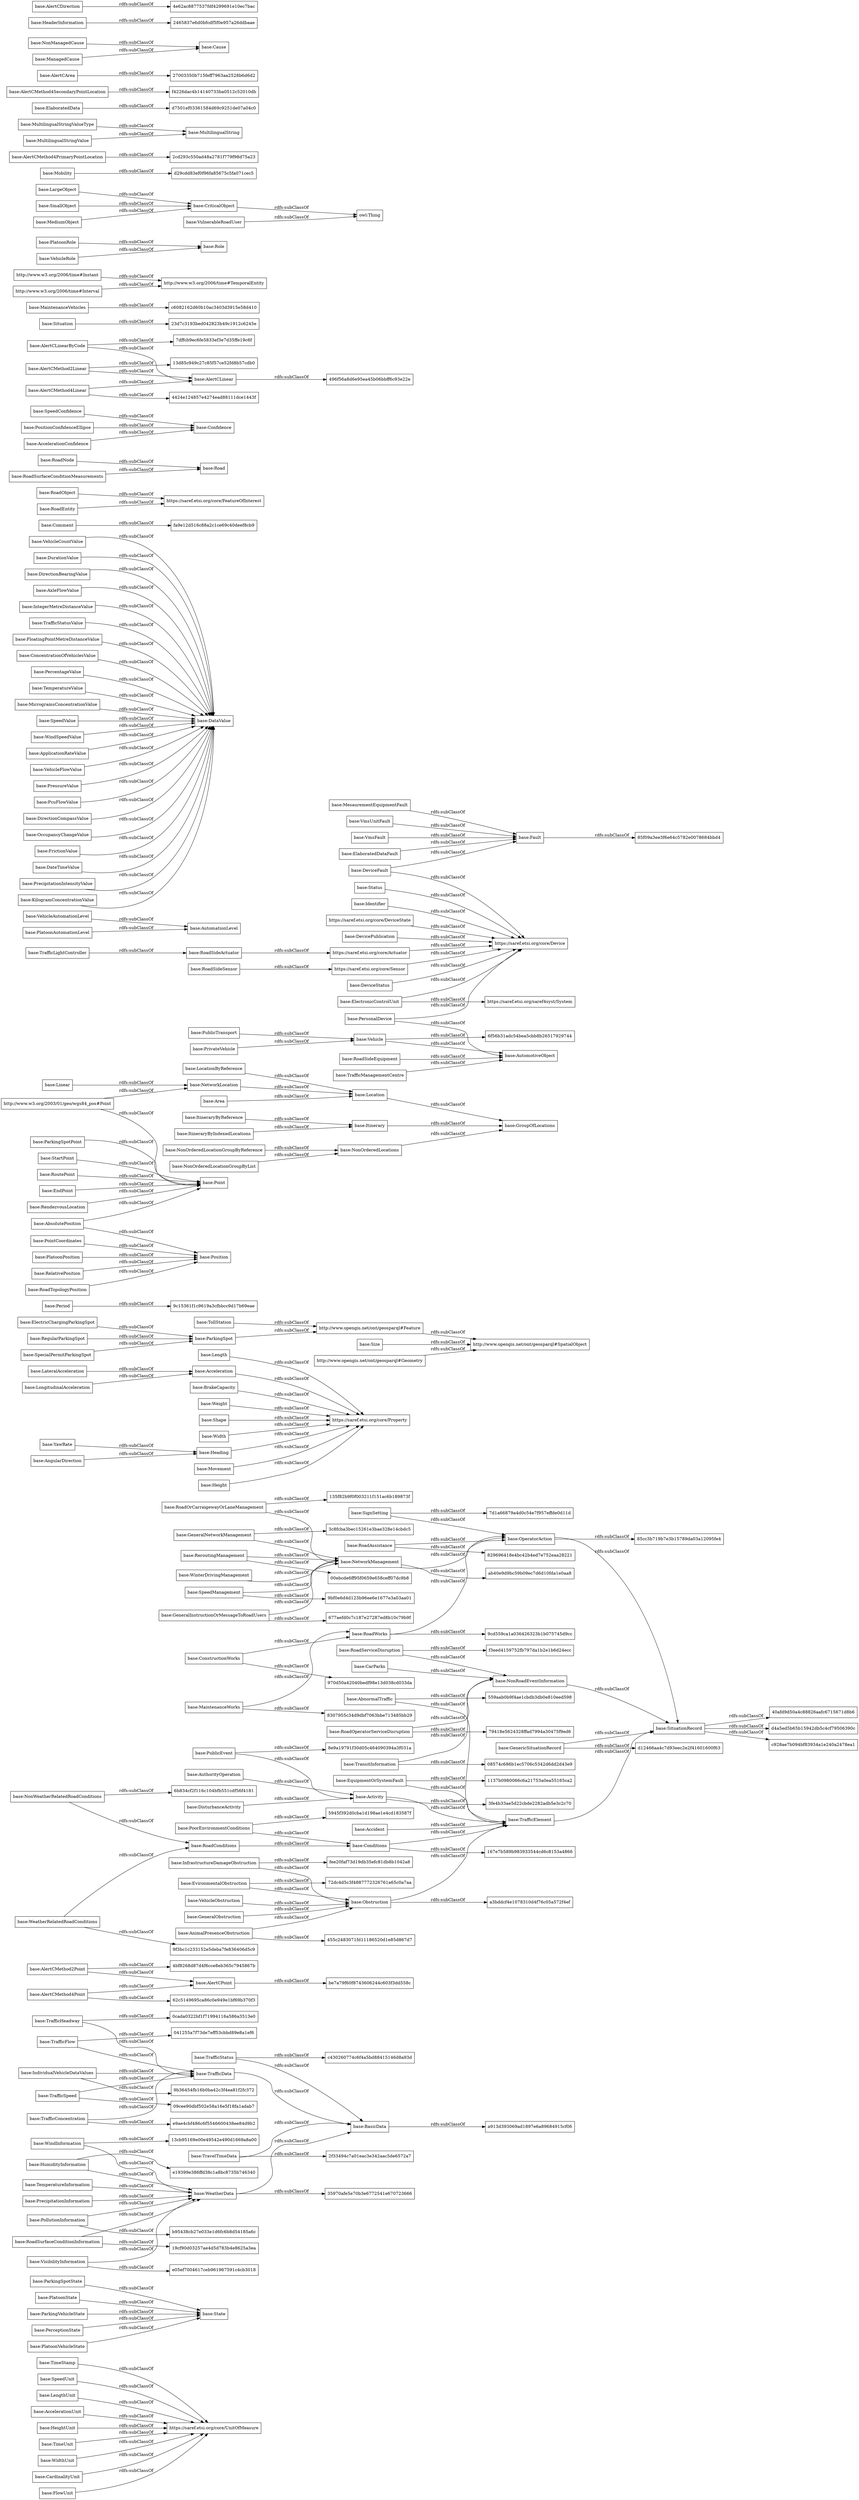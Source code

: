 digraph ar2dtool_diagram { 
rankdir=LR;
size="1000"
node [shape = rectangle, color="black"]; "base:TimeStamp" "base:ParkingSpotState" "13cb95169e00e49542e490d1669a8a00" "base:AlertCMethod2Point" "base:PlatoonState" "base:WinterDrivingManagement" "base:Length" "base:NetworkManagement" "ab40e9d9bc59b09ec7d6d10fda1e0aa8" "base:TollStation" "35970afe5e70b3e6772541e670723666" "base:SignSetting" "9c15361f1c9619a3cfbbcc9d17b69eae" "base:ItineraryByIndexedLocations" "base:VmsUnitFault" "9bf0e6d4d123b96ee6e1677e3a03aa01" "base:PublicTransport" "base:VehicleAutomationLevel" "9b36454fb16b0ba42c3f4ea81f2fc372" "http://www.opengis.net/ont/geosparql#SpatialObject" "base:VehicleCountValue" "base:EvironmentalObstruction" "85f09a3ee3f6e64c5782e0078684bbd4" "fa9e12d516c88a2c1ce69c40deef8cb9" "9f3bc1c233152e5deba7fe836406d5c9" "base:DurationValue" "base:PointCoordinates" "base:HumidityInformation" "base:GeneralNetworkManagement" "base:VmsFault" "8307955c34d9dbf7063bbe713485bb29" "base:Activity" "https://saref.etsi.org/core/FeatureOfInterest" "970d50a42040bedf98e13d038cd033da" "base:ElectricChargingParkingSpot" "e9ae4cbf486c6f5546600438ee84d9b2" "base:WindInformation" "base:Vehicle" "base:InfrastructureDamageObstruction" "base:Road" "559aab0b9f4ae1cbdb3db0e810eed598" "167e7b589b983933544cd6c8153a4866" "base:SpeedConfidence" "base:SpeedUnit" "base:Status" "9cd559ca1a036426323b1b075745d9cc" "base:PlatoonAutomationLevel" "base:PrecipitationInformation" "base:ParkingSpotPoint" "base:RoadSideSensor" "base:DirectionBearingValue" "base:Accident" "4bf8268d87d4f6cce8eb365c7945867b" "496f56a8d6e95ea45b06bbff6c93e22e" "base:AxleFlowValue" "base:DeviceFault" "base:RoadServiceDisruption" "base:RoadObject" "base:Situation" "base:RoadWorks" "85cc3b719b7e3b15789da03a12095fe4" "base:IntegerMetreDistanceValue" "base:StartPoint" "base:Acceleration" "base:RoadOrCarraigewayOrLaneManagement" "c6082162d60b10ac3403d3915e58d410" "6f56b31adc54bea5cbb8b26517929744" "base:PlatoonPosition" "base:State" "base:RoutePoint" "base:TrafficHeadway" "base:NetworkLocation" "base:ReroutingManagement" "base:LengthUnit" "base:NonWeatherRelatedRoadConditions" "b95438cb27e033e1d6fc6b8d54185a6c" "base:RelativePosition" "base:TrafficData" "base:TrafficStatusValue" "base:TrafficStatus" "http://www.w3.org/2006/time#TemporalEntity" "base:Identifier" "base:RoadNode" "base:TransitInformation" "base:AlertCPoint" "base:FloatingPointMetreDistanceValue" "base:Role" "http://www.w3.org/2003/01/geo/wgs84_pos#Point" "base:LargeObject" "base:Conditions" "base:RoadEntity" "base:BrakeCapacity" "base:AbnormalTraffic" "a913d393069ad1897e6a89684915cf06" "7d1a66879a4d0c54e7f957effde0d11d" "base:EndPoint" "base:SituationRecord" "base:ConcentrationOfVehiclesValue" "base:ParkingVehicleState" "base:RegularParkingSpot" "40afd9d50a4c88826aafc6715671d8b6" "d4a5ed5b65b15942db5c4cf79506390c" "base:Mobility" "base:AlertCMethod4PrimaryPointLocation" "c928ae7b094bf83934a1e240a2478ea1" "base:RoadSurfaceConditionInformation" "base:VehicleObstruction" "base:PercentageValue" "base:AccelerationUnit" "00ebcde6ff95f0659e658ceff07dc9b8" "base:RoadTopologyPosition" "base:TrafficElement" "7dffcb9ec6fe5833ef3e7d35ffe19c6f" "3fe4b33ae5d22cbde2282adb5e3c2c70" "https://saref.etsi.org/saref4syst/System" "base:SpeedManagement" "base:MultilingualString" "d7501ef03361584d69c9251de07a04c0" "base:PositionConfidenceEllipse" "base:HeightUnit" "base:AlertCMethod4Point" "base:BasicData" "base:TemperatureInformation" "base:Location" "base:TemperatureValue" "base:CriticalObject" "base:YawRate" "3c8fcba3bec15261e3bae328e14cbdc5" "base:RoadSideActuator" "base:GroupOfLocations" "base:RoadOperatorServiceDisruption" "https://saref.etsi.org/core/DeviceState" "1137b0980066c6a21753a0ea55165ca2" "base:VulnerableRoadUser" "135f82b9f0f003211f151ac6b189873f" "base:RoadSideEquipment" "http://www.w3.org/2006/time#Instant" "base:SpecialPermitParkingSpot" "fee20faf73d19db35efc81db8b1042a8" "base:Area" "base:NonRoadEventInformation" "http://www.opengis.net/ont/geosparql#Feature" "base:ElaboratedData" "base:Weight" "base:DevicePublication" "base:LateralAcceleration" "72dc4d5c3f4887772326761a65c0a7aa" "base:Size" "base:PrivateVehicle" "base:PoorEnvironmentConditions" "http://www.w3.org/2006/time#Interval" "base:NonOrderedLocationGroupByList" "677aefd0c7c187e27287ed8b10c79b9f" "base:MicrogramsConcentrationValue" "base:SpeedValue" "f4226dac4b14140733ba0512c52010db" "base:WindSpeedValue" "base:TimeUnit" "base:PerceptionState" "2f33494c7a01eac3e342aac5de6572a7" "base:GeneralInstructionOrMessageToRoadUsers" "23d7c3193bed042823b49c1912c6245e" "a3bddcf4e1078310d4f76c05a572f4ef" "041255a7f73de7eff53cbbd89e8a1ef6" "62c5149695ca86c0e949e1bf69b370f3" "base:TrafficLightController" "base:RendezvousLocation" "base:Linear" "base:PlatoonVehicleState" "base:SmallObject" "base:LocationByReference" "base:GenericSituationRecord" "4424e124857e4274ead88111dce1443f" "e19399e386ffd38c1a8bc8735b746340" "base:EquipmentOrSystemFault" "base:TravelTimeData" "base:WidthUnit" "base:AlertCMethod2Linear" "base:ApplicationRateValue" "base:AutomationLevel" "base:LongitudinalAcceleration" "base:MultilingualStringValueType" "base:TrafficConcentration" "base:ElectronicControlUnit" "base:ItineraryByReference" "base:Period" "base:MediumObject" "c430260774c6f4a5bd88415146d8a93d" "base:Confidence" "19cf90d03257ae4d5d783b4e8625a3ea" "base:AlertCLinearByCode" "base:AngularDirection" "base:AlertCMethod4SecondaryPointLocation" "https://saref.etsi.org/core/UnitOfMeasure" "base:Position" "base:VehicleFlowValue" "be7a79f60f8743606244c603f3dd558c" "base:ConstructionWorks" "base:Shape" "base:Width" "base:AuthorityOperation" "base:PressureValue" "base:PcuFlowValue" "e05ef7004617ceb961967591c4cb3018" "base:RoadAssistance" "base:VisibilityInformation" "https://saref.etsi.org/core/Actuator" "base:RoadConditions" "base:AlertCMethod4Linear" "base:DataValue" "https://saref.etsi.org/core/Sensor" "base:DirectionCompassValue" "base:AnimalPresenceObstruction" "base:AlertCArea" "base:Fault" "base:OccupancyChangeValue" "d29cdd83ef0f96fa85675c5fa071cec5" "https://saref.etsi.org/core/Property" "base:RoadSurfaceConditionMeasurements" "6b834cf2f116c104bfb551cdf56f4181" "base:Itinerary" "base:WeatherRelatedRoadConditions" "08574c686b1ec5706c5342d6dd2d43e9" "base:DisturbanceActivity" "base:CardinalityUnit" "base:GeneralObstruction" "2cd293c550ad48a2781f779f98d75a23" "base:PlatoonRole" "base:Comment" "base:AlertCLinear" "base:Point" "base:FrictionValue" "base:NonOrderedLocationGroupByReference" "base:NonManagedCause" "base:AutomotiveObject" "base:ManagedCause" "base:PollutionInformation" "8e9a19791f30d05c464090394a3f031a" "base:Obstruction" "base:HeaderInformation" "base:DateTimeValue" "base:MultilingualStringValue" "base:PublicEvent" "base:VehicleRole" "https://saref.etsi.org/core/Device" "base:TrafficFlow" "base:FlowUnit" "27003350b715feff7963aa2528b6d6d2" "0cada0322bf1f71994116a586a3513e0" "base:PersonalDevice" "base:AccelerationConfidence" "base:MaintenanceVehicles" "base:TrafficManagementCentre" "2465837e6d0bfcdf5f0e957a26ddbaae" "base:NonOrderedLocations" "base:Cause" "base:OperatorAction" "829696418e4bc42b4ed7e752eaa28221" "base:ElaboratedDataFault" "455c2483071fd11186520d1e85d867d7" "4e62ac8877537fdf4299691e10ec7bac" "f3eed4159752fb797da1b2e1b6d24ecc" "79418e5624328ffad7994a30475f9ed6" "base:PrecipitationIntensityValue" "base:MaintenanceWorks" "base:IndividualVehicleDataValues" "http://www.opengis.net/ont/geosparql#Geometry" "base:MesaurementEquipmentFault" "d12466aa4c7d93eec2e2f41601600f63" "base:Heading" "base:TrafficSpeed" "09cee90dbf502e58a16e5f18fa1adab7" "base:WeatherData" "13d85c949c27c85f57ce52fd8b57cdb0" "base:Movement" "base:AbsolutePosition" "base:ParkingSpot" "base:KilogramConcentrationValue" "5945f392d0cba1d198ae1e4cd183587f" "base:AlertCDirection" "base:DeviceStatus" "base:CarParks" "base:Height" ; /*classes style*/
	"base:DurationValue" -> "base:DataValue" [ label = "rdfs:subClassOf" ];
	"base:AlertCMethod2Point" -> "4bf8268d87d4f6cce8eb365c7945867b" [ label = "rdfs:subClassOf" ];
	"base:AlertCMethod2Point" -> "base:AlertCPoint" [ label = "rdfs:subClassOf" ];
	"base:DevicePublication" -> "https://saref.etsi.org/core/Device" [ label = "rdfs:subClassOf" ];
	"http://www.w3.org/2006/time#Instant" -> "http://www.w3.org/2006/time#TemporalEntity" [ label = "rdfs:subClassOf" ];
	"base:PressureValue" -> "base:DataValue" [ label = "rdfs:subClassOf" ];
	"base:RoadConditions" -> "base:Conditions" [ label = "rdfs:subClassOf" ];
	"base:SmallObject" -> "base:CriticalObject" [ label = "rdfs:subClassOf" ];
	"base:Comment" -> "fa9e12d516c88a2c1ce69c40deef8cb9" [ label = "rdfs:subClassOf" ];
	"base:GenericSituationRecord" -> "d12466aa4c7d93eec2e2f41601600f63" [ label = "rdfs:subClassOf" ];
	"base:GenericSituationRecord" -> "base:SituationRecord" [ label = "rdfs:subClassOf" ];
	"base:Length" -> "https://saref.etsi.org/core/Property" [ label = "rdfs:subClassOf" ];
	"base:AngularDirection" -> "base:Heading" [ label = "rdfs:subClassOf" ];
	"base:VehicleRole" -> "base:Role" [ label = "rdfs:subClassOf" ];
	"base:ReroutingManagement" -> "00ebcde6ff95f0659e658ceff07dc9b8" [ label = "rdfs:subClassOf" ];
	"base:ReroutingManagement" -> "base:NetworkManagement" [ label = "rdfs:subClassOf" ];
	"base:PlatoonPosition" -> "base:Position" [ label = "rdfs:subClassOf" ];
	"base:AlertCLinearByCode" -> "7dffcb9ec6fe5833ef3e7d35ffe19c6f" [ label = "rdfs:subClassOf" ];
	"base:AlertCLinearByCode" -> "base:AlertCLinear" [ label = "rdfs:subClassOf" ];
	"base:ParkingSpot" -> "http://www.opengis.net/ont/geosparql#Feature" [ label = "rdfs:subClassOf" ];
	"base:AlertCMethod2Linear" -> "13d85c949c27c85f57ce52fd8b57cdb0" [ label = "rdfs:subClassOf" ];
	"base:AlertCMethod2Linear" -> "base:AlertCLinear" [ label = "rdfs:subClassOf" ];
	"base:RoadObject" -> "https://saref.etsi.org/core/FeatureOfInterest" [ label = "rdfs:subClassOf" ];
	"base:GeneralInstructionOrMessageToRoadUsers" -> "677aefd0c7c187e27287ed8b10c79b9f" [ label = "rdfs:subClassOf" ];
	"base:GeneralInstructionOrMessageToRoadUsers" -> "base:NetworkManagement" [ label = "rdfs:subClassOf" ];
	"base:IntegerMetreDistanceValue" -> "base:DataValue" [ label = "rdfs:subClassOf" ];
	"base:MesaurementEquipmentFault" -> "base:Fault" [ label = "rdfs:subClassOf" ];
	"base:WindInformation" -> "13cb95169e00e49542e490d1669a8a00" [ label = "rdfs:subClassOf" ];
	"base:WindInformation" -> "base:WeatherData" [ label = "rdfs:subClassOf" ];
	"base:ElectronicControlUnit" -> "https://saref.etsi.org/core/Device" [ label = "rdfs:subClassOf" ];
	"base:ElectronicControlUnit" -> "https://saref.etsi.org/saref4syst/System" [ label = "rdfs:subClassOf" ];
	"base:Activity" -> "3fe4b33ae5d22cbde2282adb5e3c2c70" [ label = "rdfs:subClassOf" ];
	"base:Activity" -> "base:TrafficElement" [ label = "rdfs:subClassOf" ];
	"base:Shape" -> "https://saref.etsi.org/core/Property" [ label = "rdfs:subClassOf" ];
	"base:SpeedValue" -> "base:DataValue" [ label = "rdfs:subClassOf" ];
	"http://www.w3.org/2006/time#Interval" -> "http://www.w3.org/2006/time#TemporalEntity" [ label = "rdfs:subClassOf" ];
	"base:Vehicle" -> "6f56b31adc54bea5cbb8b26517929744" [ label = "rdfs:subClassOf" ];
	"base:Vehicle" -> "base:AutomotiveObject" [ label = "rdfs:subClassOf" ];
	"base:TemperatureValue" -> "base:DataValue" [ label = "rdfs:subClassOf" ];
	"base:FrictionValue" -> "base:DataValue" [ label = "rdfs:subClassOf" ];
	"base:RoadEntity" -> "https://saref.etsi.org/core/FeatureOfInterest" [ label = "rdfs:subClassOf" ];
	"base:TollStation" -> "http://www.opengis.net/ont/geosparql#Feature" [ label = "rdfs:subClassOf" ];
	"base:Period" -> "9c15361f1c9619a3cfbbcc9d17b69eae" [ label = "rdfs:subClassOf" ];
	"base:AbnormalTraffic" -> "559aab0b9f4ae1cbdb3db0e810eed598" [ label = "rdfs:subClassOf" ];
	"base:AbnormalTraffic" -> "base:TrafficElement" [ label = "rdfs:subClassOf" ];
	"base:SpeedConfidence" -> "base:Confidence" [ label = "rdfs:subClassOf" ];
	"base:LocationByReference" -> "base:Location" [ label = "rdfs:subClassOf" ];
	"base:TrafficManagementCentre" -> "base:AutomotiveObject" [ label = "rdfs:subClassOf" ];
	"base:DeviceFault" -> "https://saref.etsi.org/core/Device" [ label = "rdfs:subClassOf" ];
	"base:DeviceFault" -> "base:Fault" [ label = "rdfs:subClassOf" ];
	"base:NonManagedCause" -> "base:Cause" [ label = "rdfs:subClassOf" ];
	"base:TrafficStatusValue" -> "base:DataValue" [ label = "rdfs:subClassOf" ];
	"base:RoadSideActuator" -> "https://saref.etsi.org/core/Actuator" [ label = "rdfs:subClassOf" ];
	"base:PcuFlowValue" -> "base:DataValue" [ label = "rdfs:subClassOf" ];
	"base:WidthUnit" -> "https://saref.etsi.org/core/UnitOfMeasure" [ label = "rdfs:subClassOf" ];
	"base:RoadSurfaceConditionInformation" -> "19cf90d03257ae4d5d783b4e8625a3ea" [ label = "rdfs:subClassOf" ];
	"base:RoadSurfaceConditionInformation" -> "base:WeatherData" [ label = "rdfs:subClassOf" ];
	"base:YawRate" -> "base:Heading" [ label = "rdfs:subClassOf" ];
	"base:PublicTransport" -> "base:Vehicle" [ label = "rdfs:subClassOf" ];
	"base:Identifier" -> "https://saref.etsi.org/core/Device" [ label = "rdfs:subClassOf" ];
	"base:DirectionBearingValue" -> "base:DataValue" [ label = "rdfs:subClassOf" ];
	"base:AnimalPresenceObstruction" -> "455c2483071fd11186520d1e85d867d7" [ label = "rdfs:subClassOf" ];
	"base:AnimalPresenceObstruction" -> "base:Obstruction" [ label = "rdfs:subClassOf" ];
	"base:Movement" -> "https://saref.etsi.org/core/Property" [ label = "rdfs:subClassOf" ];
	"base:NonOrderedLocationGroupByReference" -> "base:NonOrderedLocations" [ label = "rdfs:subClassOf" ];
	"base:Weight" -> "https://saref.etsi.org/core/Property" [ label = "rdfs:subClassOf" ];
	"base:RoadNode" -> "base:Road" [ label = "rdfs:subClassOf" ];
	"base:GeneralNetworkManagement" -> "3c8fcba3bec15261e3bae328e14cbdc5" [ label = "rdfs:subClassOf" ];
	"base:GeneralNetworkManagement" -> "base:NetworkManagement" [ label = "rdfs:subClassOf" ];
	"base:VehicleCountValue" -> "base:DataValue" [ label = "rdfs:subClassOf" ];
	"base:PercentageValue" -> "base:DataValue" [ label = "rdfs:subClassOf" ];
	"base:PrecipitationInformation" -> "base:WeatherData" [ label = "rdfs:subClassOf" ];
	"base:PlatoonRole" -> "base:Role" [ label = "rdfs:subClassOf" ];
	"base:TransitInformation" -> "08574c686b1ec5706c5342d6dd2d43e9" [ label = "rdfs:subClassOf" ];
	"base:TransitInformation" -> "base:NonRoadEventInformation" [ label = "rdfs:subClassOf" ];
	"base:AbsolutePosition" -> "base:Position" [ label = "rdfs:subClassOf" ];
	"base:AbsolutePosition" -> "base:Point" [ label = "rdfs:subClassOf" ];
	"base:SignSetting" -> "7d1a66879a4d0c54e7f957effde0d11d" [ label = "rdfs:subClassOf" ];
	"base:SignSetting" -> "base:OperatorAction" [ label = "rdfs:subClassOf" ];
	"base:ElaboratedDataFault" -> "base:Fault" [ label = "rdfs:subClassOf" ];
	"base:AlertCLinear" -> "496f56a8d6e95ea45b06bbff6c93e22e" [ label = "rdfs:subClassOf" ];
	"base:MediumObject" -> "base:CriticalObject" [ label = "rdfs:subClassOf" ];
	"base:NetworkLocation" -> "base:Location" [ label = "rdfs:subClassOf" ];
	"base:Status" -> "https://saref.etsi.org/core/Device" [ label = "rdfs:subClassOf" ];
	"base:GeneralObstruction" -> "base:Obstruction" [ label = "rdfs:subClassOf" ];
	"base:MultilingualStringValueType" -> "base:MultilingualString" [ label = "rdfs:subClassOf" ];
	"base:Width" -> "https://saref.etsi.org/core/Property" [ label = "rdfs:subClassOf" ];
	"base:Itinerary" -> "base:GroupOfLocations" [ label = "rdfs:subClassOf" ];
	"base:TrafficFlow" -> "041255a7f73de7eff53cbbd89e8a1ef6" [ label = "rdfs:subClassOf" ];
	"base:TrafficFlow" -> "base:TrafficData" [ label = "rdfs:subClassOf" ];
	"base:RoadTopologyPosition" -> "base:Position" [ label = "rdfs:subClassOf" ];
	"base:CriticalObject" -> "owl:Thing" [ label = "rdfs:subClassOf" ];
	"base:TrafficLightController" -> "base:RoadSideActuator" [ label = "rdfs:subClassOf" ];
	"base:SituationRecord" -> "40afd9d50a4c88826aafc6715671d8b6" [ label = "rdfs:subClassOf" ];
	"base:SituationRecord" -> "d4a5ed5b65b15942db5c4cf79506390c" [ label = "rdfs:subClassOf" ];
	"base:SituationRecord" -> "c928ae7b094bf83934a1e240a2478ea1" [ label = "rdfs:subClassOf" ];
	"base:Fault" -> "85f09a3ee3f6e64c5782e0078684bbd4" [ label = "rdfs:subClassOf" ];
	"base:ItineraryByIndexedLocations" -> "base:Itinerary" [ label = "rdfs:subClassOf" ];
	"base:ConcentrationOfVehiclesValue" -> "base:DataValue" [ label = "rdfs:subClassOf" ];
	"base:KilogramConcentrationValue" -> "base:DataValue" [ label = "rdfs:subClassOf" ];
	"base:RoutePoint" -> "base:Point" [ label = "rdfs:subClassOf" ];
	"base:BasicData" -> "a913d393069ad1897e6a89684915cf06" [ label = "rdfs:subClassOf" ];
	"base:EvironmentalObstruction" -> "72dc4d5c3f4887772326761a65c0a7aa" [ label = "rdfs:subClassOf" ];
	"base:EvironmentalObstruction" -> "base:Obstruction" [ label = "rdfs:subClassOf" ];
	"base:LongitudinalAcceleration" -> "base:Acceleration" [ label = "rdfs:subClassOf" ];
	"base:AlertCMethod4SecondaryPointLocation" -> "f4226dac4b14140733ba0512c52010db" [ label = "rdfs:subClassOf" ];
	"base:PoorEnvironmentConditions" -> "5945f392d0cba1d198ae1e4cd183587f" [ label = "rdfs:subClassOf" ];
	"base:PoorEnvironmentConditions" -> "base:Conditions" [ label = "rdfs:subClassOf" ];
	"base:SpecialPermitParkingSpot" -> "base:ParkingSpot" [ label = "rdfs:subClassOf" ];
	"base:Mobility" -> "d29cdd83ef0f96fa85675c5fa071cec5" [ label = "rdfs:subClassOf" ];
	"base:EquipmentOrSystemFault" -> "1137b0980066c6a21753a0ea55165ca2" [ label = "rdfs:subClassOf" ];
	"base:EquipmentOrSystemFault" -> "base:TrafficElement" [ label = "rdfs:subClassOf" ];
	"base:Size" -> "http://www.opengis.net/ont/geosparql#SpatialObject" [ label = "rdfs:subClassOf" ];
	"base:TrafficStatus" -> "c430260774c6f4a5bd88415146d8a93d" [ label = "rdfs:subClassOf" ];
	"base:TrafficStatus" -> "base:BasicData" [ label = "rdfs:subClassOf" ];
	"base:Heading" -> "https://saref.etsi.org/core/Property" [ label = "rdfs:subClassOf" ];
	"base:PublicEvent" -> "8e9a19791f30d05c464090394a3f031a" [ label = "rdfs:subClassOf" ];
	"base:PublicEvent" -> "base:Activity" [ label = "rdfs:subClassOf" ];
	"base:TrafficData" -> "base:BasicData" [ label = "rdfs:subClassOf" ];
	"base:BrakeCapacity" -> "https://saref.etsi.org/core/Property" [ label = "rdfs:subClassOf" ];
	"https://saref.etsi.org/core/DeviceState" -> "https://saref.etsi.org/core/Device" [ label = "rdfs:subClassOf" ];
	"base:VmsUnitFault" -> "base:Fault" [ label = "rdfs:subClassOf" ];
	"base:PlatoonState" -> "base:State" [ label = "rdfs:subClassOf" ];
	"base:Accident" -> "base:TrafficElement" [ label = "rdfs:subClassOf" ];
	"base:AlertCMethod4Point" -> "62c5149695ca86c0e949e1bf69b370f3" [ label = "rdfs:subClassOf" ];
	"base:AlertCMethod4Point" -> "base:AlertCPoint" [ label = "rdfs:subClassOf" ];
	"base:PlatoonVehicleState" -> "base:State" [ label = "rdfs:subClassOf" ];
	"base:RoadServiceDisruption" -> "f3eed4159752fb797da1b2e1b6d24ecc" [ label = "rdfs:subClassOf" ];
	"base:RoadServiceDisruption" -> "base:NonRoadEventInformation" [ label = "rdfs:subClassOf" ];
	"base:TrafficSpeed" -> "09cee90dbf502e58a16e5f18fa1adab7" [ label = "rdfs:subClassOf" ];
	"base:TrafficSpeed" -> "base:TrafficData" [ label = "rdfs:subClassOf" ];
	"base:MaintenanceVehicles" -> "c6082162d60b10ac3403d3915e58d410" [ label = "rdfs:subClassOf" ];
	"base:NonRoadEventInformation" -> "base:SituationRecord" [ label = "rdfs:subClassOf" ];
	"base:HeightUnit" -> "https://saref.etsi.org/core/UnitOfMeasure" [ label = "rdfs:subClassOf" ];
	"base:CardinalityUnit" -> "https://saref.etsi.org/core/UnitOfMeasure" [ label = "rdfs:subClassOf" ];
	"base:RendezvousLocation" -> "base:Point" [ label = "rdfs:subClassOf" ];
	"base:PointCoordinates" -> "base:Position" [ label = "rdfs:subClassOf" ];
	"base:ParkingVehicleState" -> "base:State" [ label = "rdfs:subClassOf" ];
	"base:NetworkManagement" -> "ab40e9d9bc59b09ec7d6d10fda1e0aa8" [ label = "rdfs:subClassOf" ];
	"base:NetworkManagement" -> "base:OperatorAction" [ label = "rdfs:subClassOf" ];
	"base:DeviceStatus" -> "https://saref.etsi.org/core/Device" [ label = "rdfs:subClassOf" ];
	"base:ParkingSpotPoint" -> "base:Point" [ label = "rdfs:subClassOf" ];
	"base:TrafficElement" -> "base:SituationRecord" [ label = "rdfs:subClassOf" ];
	"base:ElaboratedData" -> "d7501ef03361584d69c9251de07a04c0" [ label = "rdfs:subClassOf" ];
	"base:AlertCMethod4Linear" -> "4424e124857e4274ead88111dce1443f" [ label = "rdfs:subClassOf" ];
	"base:AlertCMethod4Linear" -> "base:AlertCLinear" [ label = "rdfs:subClassOf" ];
	"base:RelativePosition" -> "base:Position" [ label = "rdfs:subClassOf" ];
	"base:PersonalDevice" -> "https://saref.etsi.org/core/Device" [ label = "rdfs:subClassOf" ];
	"base:PersonalDevice" -> "base:AutomotiveObject" [ label = "rdfs:subClassOf" ];
	"base:Linear" -> "base:NetworkLocation" [ label = "rdfs:subClassOf" ];
	"base:ConstructionWorks" -> "970d50a42040bedf98e13d038cd033da" [ label = "rdfs:subClassOf" ];
	"base:ConstructionWorks" -> "base:RoadWorks" [ label = "rdfs:subClassOf" ];
	"base:PrivateVehicle" -> "base:Vehicle" [ label = "rdfs:subClassOf" ];
	"base:PollutionInformation" -> "b95438cb27e033e1d6fc6b8d54185a6c" [ label = "rdfs:subClassOf" ];
	"base:PollutionInformation" -> "base:WeatherData" [ label = "rdfs:subClassOf" ];
	"base:Height" -> "https://saref.etsi.org/core/Property" [ label = "rdfs:subClassOf" ];
	"base:WeatherRelatedRoadConditions" -> "9f3bc1c233152e5deba7fe836406d5c9" [ label = "rdfs:subClassOf" ];
	"base:WeatherRelatedRoadConditions" -> "base:RoadConditions" [ label = "rdfs:subClassOf" ];
	"base:DirectionCompassValue" -> "base:DataValue" [ label = "rdfs:subClassOf" ];
	"base:TravelTimeData" -> "2f33494c7a01eac3e342aac5de6572a7" [ label = "rdfs:subClassOf" ];
	"base:TravelTimeData" -> "base:BasicData" [ label = "rdfs:subClassOf" ];
	"base:NonWeatherRelatedRoadConditions" -> "6b834cf2f116c104bfb551cdf56f4181" [ label = "rdfs:subClassOf" ];
	"base:NonWeatherRelatedRoadConditions" -> "base:RoadConditions" [ label = "rdfs:subClassOf" ];
	"base:WeatherData" -> "35970afe5e70b3e6772541e670723666" [ label = "rdfs:subClassOf" ];
	"base:WeatherData" -> "base:BasicData" [ label = "rdfs:subClassOf" ];
	"base:LengthUnit" -> "https://saref.etsi.org/core/UnitOfMeasure" [ label = "rdfs:subClassOf" ];
	"base:PositionConfidenceEllipse" -> "base:Confidence" [ label = "rdfs:subClassOf" ];
	"base:ItineraryByReference" -> "base:Itinerary" [ label = "rdfs:subClassOf" ];
	"base:MicrogramsConcentrationValue" -> "base:DataValue" [ label = "rdfs:subClassOf" ];
	"base:RoadSurfaceConditionMeasurements" -> "base:Road" [ label = "rdfs:subClassOf" ];
	"base:AlertCPoint" -> "be7a79f60f8743606244c603f3dd558c" [ label = "rdfs:subClassOf" ];
	"base:MultilingualStringValue" -> "base:MultilingualString" [ label = "rdfs:subClassOf" ];
	"base:TrafficConcentration" -> "e9ae4cbf486c6f5546600438ee84d9b2" [ label = "rdfs:subClassOf" ];
	"base:TrafficConcentration" -> "base:TrafficData" [ label = "rdfs:subClassOf" ];
	"base:NonOrderedLocationGroupByList" -> "base:NonOrderedLocations" [ label = "rdfs:subClassOf" ];
	"base:PrecipitationIntensityValue" -> "base:DataValue" [ label = "rdfs:subClassOf" ];
	"base:Conditions" -> "167e7b589b983933544cd6c8153a4866" [ label = "rdfs:subClassOf" ];
	"base:Conditions" -> "base:TrafficElement" [ label = "rdfs:subClassOf" ];
	"base:RoadWorks" -> "9cd559ca1a036426323b1b075745d9cc" [ label = "rdfs:subClassOf" ];
	"base:RoadWorks" -> "base:OperatorAction" [ label = "rdfs:subClassOf" ];
	"base:CarParks" -> "base:NonRoadEventInformation" [ label = "rdfs:subClassOf" ];
	"base:RoadSideEquipment" -> "base:AutomotiveObject" [ label = "rdfs:subClassOf" ];
	"base:SpeedUnit" -> "https://saref.etsi.org/core/UnitOfMeasure" [ label = "rdfs:subClassOf" ];
	"base:AxleFlowValue" -> "base:DataValue" [ label = "rdfs:subClassOf" ];
	"base:ApplicationRateValue" -> "base:DataValue" [ label = "rdfs:subClassOf" ];
	"base:TimeStamp" -> "https://saref.etsi.org/core/UnitOfMeasure" [ label = "rdfs:subClassOf" ];
	"base:LateralAcceleration" -> "base:Acceleration" [ label = "rdfs:subClassOf" ];
	"base:IndividualVehicleDataValues" -> "9b36454fb16b0ba42c3f4ea81f2fc372" [ label = "rdfs:subClassOf" ];
	"base:IndividualVehicleDataValues" -> "base:TrafficData" [ label = "rdfs:subClassOf" ];
	"base:VisibilityInformation" -> "e05ef7004617ceb961967591c4cb3018" [ label = "rdfs:subClassOf" ];
	"base:VisibilityInformation" -> "base:WeatherData" [ label = "rdfs:subClassOf" ];
	"base:MaintenanceWorks" -> "8307955c34d9dbf7063bbe713485bb29" [ label = "rdfs:subClassOf" ];
	"base:MaintenanceWorks" -> "base:RoadWorks" [ label = "rdfs:subClassOf" ];
	"http://www.w3.org/2003/01/geo/wgs84_pos#Point" -> "base:Point" [ label = "rdfs:subClassOf" ];
	"http://www.w3.org/2003/01/geo/wgs84_pos#Point" -> "base:NetworkLocation" [ label = "rdfs:subClassOf" ];
	"base:WindSpeedValue" -> "base:DataValue" [ label = "rdfs:subClassOf" ];
	"base:VehicleFlowValue" -> "base:DataValue" [ label = "rdfs:subClassOf" ];
	"base:RoadAssistance" -> "829696418e4bc42b4ed7e752eaa28221" [ label = "rdfs:subClassOf" ];
	"base:RoadAssistance" -> "base:OperatorAction" [ label = "rdfs:subClassOf" ];
	"base:PerceptionState" -> "base:State" [ label = "rdfs:subClassOf" ];
	"base:NonOrderedLocations" -> "base:GroupOfLocations" [ label = "rdfs:subClassOf" ];
	"base:InfrastructureDamageObstruction" -> "fee20faf73d19db35efc81db8b1042a8" [ label = "rdfs:subClassOf" ];
	"base:InfrastructureDamageObstruction" -> "base:Obstruction" [ label = "rdfs:subClassOf" ];
	"base:ElectricChargingParkingSpot" -> "base:ParkingSpot" [ label = "rdfs:subClassOf" ];
	"base:Acceleration" -> "https://saref.etsi.org/core/Property" [ label = "rdfs:subClassOf" ];
	"base:ParkingSpotState" -> "base:State" [ label = "rdfs:subClassOf" ];
	"base:RoadOperatorServiceDisruption" -> "79418e5624328ffad7994a30475f9ed6" [ label = "rdfs:subClassOf" ];
	"base:RoadOperatorServiceDisruption" -> "base:NonRoadEventInformation" [ label = "rdfs:subClassOf" ];
	"base:RoadOrCarraigewayOrLaneManagement" -> "135f82b9f0f003211f151ac6b189873f" [ label = "rdfs:subClassOf" ];
	"base:RoadOrCarraigewayOrLaneManagement" -> "base:NetworkManagement" [ label = "rdfs:subClassOf" ];
	"base:SpeedManagement" -> "9bf0e6d4d123b96ee6e1677e3a03aa01" [ label = "rdfs:subClassOf" ];
	"base:SpeedManagement" -> "base:NetworkManagement" [ label = "rdfs:subClassOf" ];
	"base:StartPoint" -> "base:Point" [ label = "rdfs:subClassOf" ];
	"https://saref.etsi.org/core/Actuator" -> "https://saref.etsi.org/core/Device" [ label = "rdfs:subClassOf" ];
	"base:PlatoonAutomationLevel" -> "base:AutomationLevel" [ label = "rdfs:subClassOf" ];
	"base:DateTimeValue" -> "base:DataValue" [ label = "rdfs:subClassOf" ];
	"base:RoadSideSensor" -> "https://saref.etsi.org/core/Sensor" [ label = "rdfs:subClassOf" ];
	"base:HeaderInformation" -> "2465837e6d0bfcdf5f0e957a26ddbaae" [ label = "rdfs:subClassOf" ];
	"base:HumidityInformation" -> "e19399e386ffd38c1a8bc8735b746340" [ label = "rdfs:subClassOf" ];
	"base:HumidityInformation" -> "base:WeatherData" [ label = "rdfs:subClassOf" ];
	"base:Location" -> "base:GroupOfLocations" [ label = "rdfs:subClassOf" ];
	"base:LargeObject" -> "base:CriticalObject" [ label = "rdfs:subClassOf" ];
	"base:AccelerationUnit" -> "https://saref.etsi.org/core/UnitOfMeasure" [ label = "rdfs:subClassOf" ];
	"base:WinterDrivingManagement" -> "base:NetworkManagement" [ label = "rdfs:subClassOf" ];
	"base:ManagedCause" -> "base:Cause" [ label = "rdfs:subClassOf" ];
	"base:AuthorityOperation" -> "base:Activity" [ label = "rdfs:subClassOf" ];
	"base:FlowUnit" -> "https://saref.etsi.org/core/UnitOfMeasure" [ label = "rdfs:subClassOf" ];
	"base:Situation" -> "23d7c3193bed042823b49c1912c6245e" [ label = "rdfs:subClassOf" ];
	"base:VehicleAutomationLevel" -> "base:AutomationLevel" [ label = "rdfs:subClassOf" ];
	"base:Obstruction" -> "a3bddcf4e1078310d4f76c05a572f4ef" [ label = "rdfs:subClassOf" ];
	"base:Obstruction" -> "base:TrafficElement" [ label = "rdfs:subClassOf" ];
	"base:AccelerationConfidence" -> "base:Confidence" [ label = "rdfs:subClassOf" ];
	"base:FloatingPointMetreDistanceValue" -> "base:DataValue" [ label = "rdfs:subClassOf" ];
	"base:DisturbanceActivity" -> "base:Activity" [ label = "rdfs:subClassOf" ];
	"base:RegularParkingSpot" -> "base:ParkingSpot" [ label = "rdfs:subClassOf" ];
	"base:VehicleObstruction" -> "base:Obstruction" [ label = "rdfs:subClassOf" ];
	"base:VmsFault" -> "base:Fault" [ label = "rdfs:subClassOf" ];
	"base:VulnerableRoadUser" -> "owl:Thing" [ label = "rdfs:subClassOf" ];
	"http://www.opengis.net/ont/geosparql#Feature" -> "http://www.opengis.net/ont/geosparql#SpatialObject" [ label = "rdfs:subClassOf" ];
	"base:OccupancyChangeValue" -> "base:DataValue" [ label = "rdfs:subClassOf" ];
	"base:AlertCArea" -> "27003350b715feff7963aa2528b6d6d2" [ label = "rdfs:subClassOf" ];
	"base:AlertCDirection" -> "4e62ac8877537fdf4299691e10ec7bac" [ label = "rdfs:subClassOf" ];
	"base:AlertCMethod4PrimaryPointLocation" -> "2cd293c550ad48a2781f779f98d75a23" [ label = "rdfs:subClassOf" ];
	"https://saref.etsi.org/core/Sensor" -> "https://saref.etsi.org/core/Device" [ label = "rdfs:subClassOf" ];
	"base:OperatorAction" -> "85cc3b719b7e3b15789da03a12095fe4" [ label = "rdfs:subClassOf" ];
	"base:OperatorAction" -> "base:SituationRecord" [ label = "rdfs:subClassOf" ];
	"base:Area" -> "base:Location" [ label = "rdfs:subClassOf" ];
	"base:TimeUnit" -> "https://saref.etsi.org/core/UnitOfMeasure" [ label = "rdfs:subClassOf" ];
	"base:TrafficHeadway" -> "0cada0322bf1f71994116a586a3513e0" [ label = "rdfs:subClassOf" ];
	"base:TrafficHeadway" -> "base:TrafficData" [ label = "rdfs:subClassOf" ];
	"http://www.opengis.net/ont/geosparql#Geometry" -> "http://www.opengis.net/ont/geosparql#SpatialObject" [ label = "rdfs:subClassOf" ];
	"base:TemperatureInformation" -> "base:WeatherData" [ label = "rdfs:subClassOf" ];
	"base:EndPoint" -> "base:Point" [ label = "rdfs:subClassOf" ];

}
